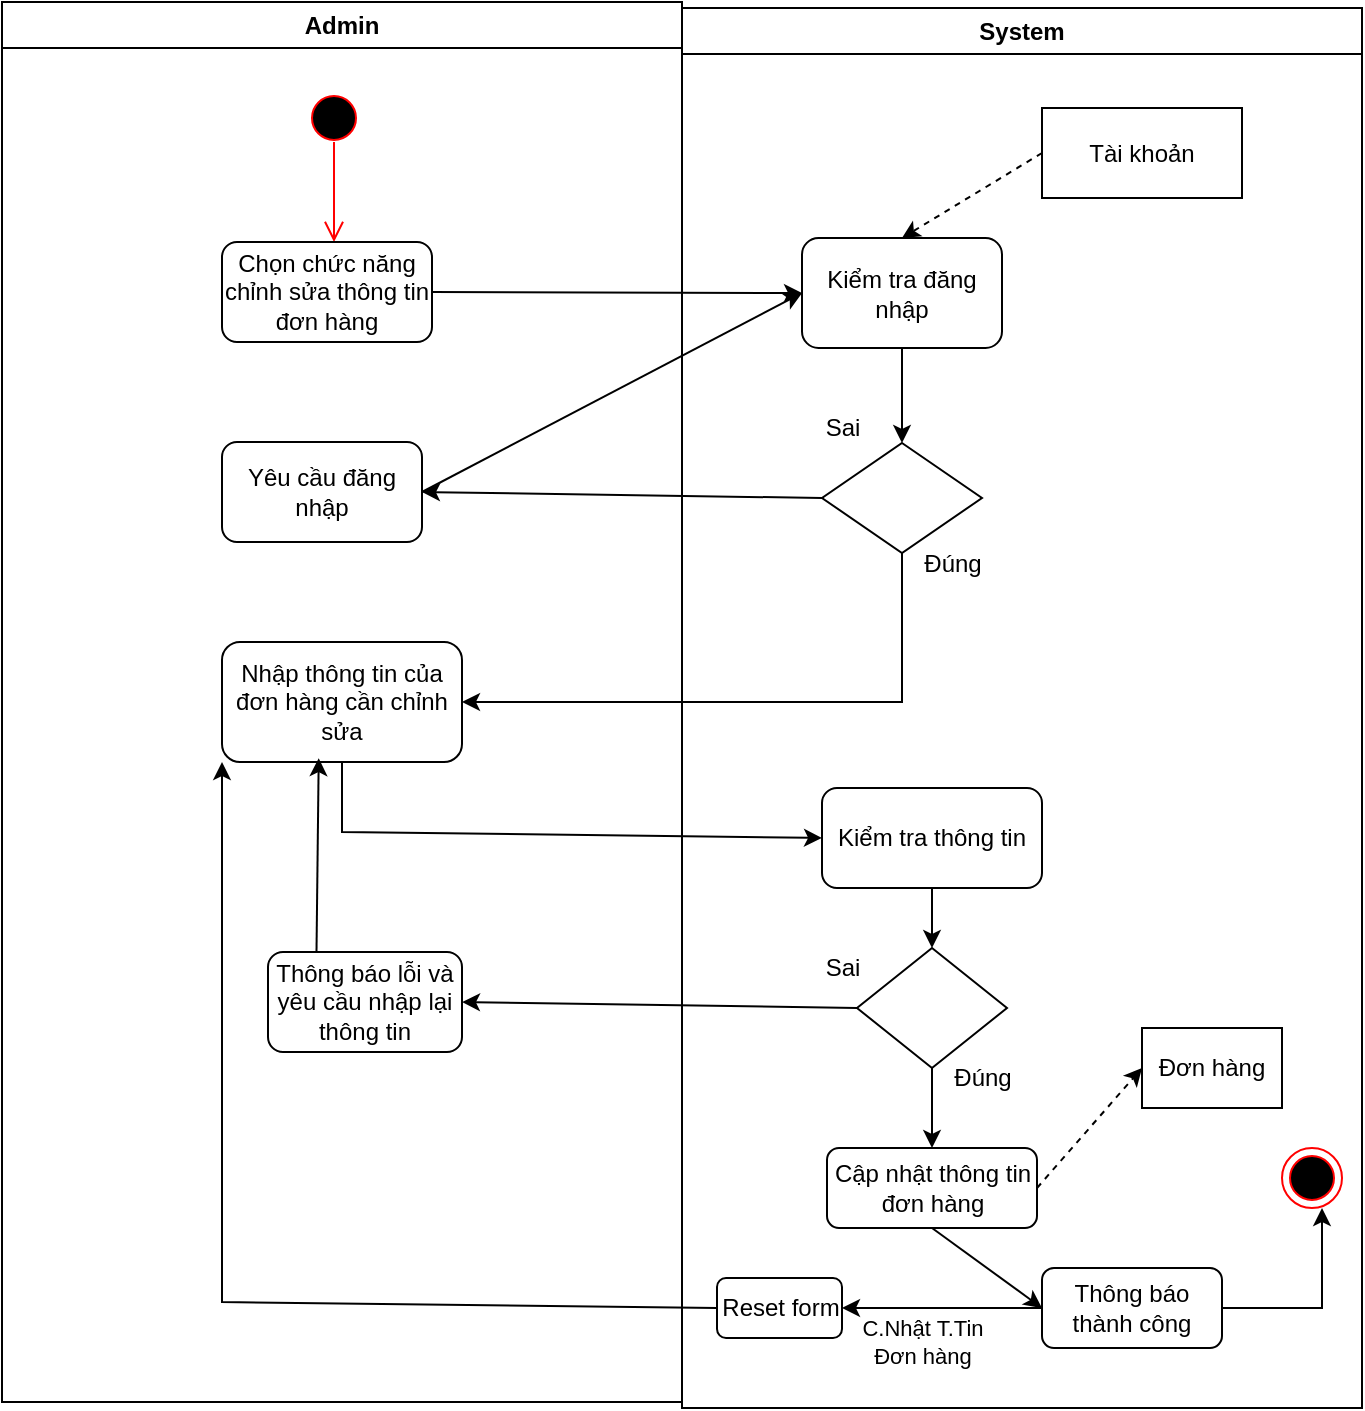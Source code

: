 <mxfile version="26.0.16">
  <diagram name="Page-1" id="e7e014a7-5840-1c2e-5031-d8a46d1fe8dd">
    <mxGraphModel dx="464" dy="229" grid="1" gridSize="10" guides="1" tooltips="1" connect="1" arrows="1" fold="1" page="1" pageScale="1" pageWidth="1169" pageHeight="826" background="none" math="0" shadow="0">
      <root>
        <mxCell id="0" />
        <mxCell id="1" parent="0" />
        <mxCell id="KLnUujt1nT2IAc9DffuR-41" value="Admin" style="swimlane;whiteSpace=wrap" parent="1" vertex="1">
          <mxGeometry x="300" y="60" width="340" height="700" as="geometry" />
        </mxCell>
        <mxCell id="G4w_2AoGDEeefwEYO9uC-1" value="" style="ellipse;html=1;shape=startState;fillColor=#000000;strokeColor=#ff0000;" vertex="1" parent="KLnUujt1nT2IAc9DffuR-41">
          <mxGeometry x="151" y="43" width="30" height="30" as="geometry" />
        </mxCell>
        <mxCell id="G4w_2AoGDEeefwEYO9uC-2" value="" style="edgeStyle=orthogonalEdgeStyle;html=1;verticalAlign=bottom;endArrow=open;endSize=8;strokeColor=#ff0000;rounded=0;" edge="1" parent="KLnUujt1nT2IAc9DffuR-41">
          <mxGeometry relative="1" as="geometry">
            <mxPoint x="166" y="120" as="targetPoint" />
            <mxPoint x="166" y="70" as="sourcePoint" />
          </mxGeometry>
        </mxCell>
        <mxCell id="G4w_2AoGDEeefwEYO9uC-3" value="Chọn chức năng chỉnh sửa thông tin đơn hàng" style="rounded=1;whiteSpace=wrap;html=1;" vertex="1" parent="KLnUujt1nT2IAc9DffuR-41">
          <mxGeometry x="110" y="120" width="105" height="50" as="geometry" />
        </mxCell>
        <mxCell id="G4w_2AoGDEeefwEYO9uC-9" value="Yêu cầu đăng nhập" style="rounded=1;whiteSpace=wrap;html=1;" vertex="1" parent="KLnUujt1nT2IAc9DffuR-41">
          <mxGeometry x="110" y="220" width="100" height="50" as="geometry" />
        </mxCell>
        <mxCell id="G4w_2AoGDEeefwEYO9uC-16" value="Nhập thông tin của đơn hàng cần chỉnh sửa" style="rounded=1;whiteSpace=wrap;html=1;" vertex="1" parent="KLnUujt1nT2IAc9DffuR-41">
          <mxGeometry x="110" y="320" width="120" height="60" as="geometry" />
        </mxCell>
        <mxCell id="G4w_2AoGDEeefwEYO9uC-22" value="Thông báo lỗi và yêu cầu nhập lại thông tin" style="rounded=1;whiteSpace=wrap;html=1;" vertex="1" parent="KLnUujt1nT2IAc9DffuR-41">
          <mxGeometry x="133" y="475" width="97" height="50" as="geometry" />
        </mxCell>
        <mxCell id="G4w_2AoGDEeefwEYO9uC-24" value="" style="endArrow=classic;html=1;rounded=0;entryX=0.403;entryY=0.968;entryDx=0;entryDy=0;exitX=0.25;exitY=0;exitDx=0;exitDy=0;entryPerimeter=0;" edge="1" parent="KLnUujt1nT2IAc9DffuR-41" source="G4w_2AoGDEeefwEYO9uC-22" target="G4w_2AoGDEeefwEYO9uC-16">
          <mxGeometry width="50" height="50" relative="1" as="geometry">
            <mxPoint x="30" y="490" as="sourcePoint" />
            <mxPoint x="80" y="440" as="targetPoint" />
          </mxGeometry>
        </mxCell>
        <mxCell id="KLnUujt1nT2IAc9DffuR-43" value="System" style="swimlane;whiteSpace=wrap" parent="1" vertex="1">
          <mxGeometry x="640" y="63" width="340" height="700" as="geometry" />
        </mxCell>
        <mxCell id="G4w_2AoGDEeefwEYO9uC-5" value="Kiểm tra đăng nhập" style="rounded=1;whiteSpace=wrap;html=1;" vertex="1" parent="KLnUujt1nT2IAc9DffuR-43">
          <mxGeometry x="60" y="115" width="100" height="55" as="geometry" />
        </mxCell>
        <mxCell id="G4w_2AoGDEeefwEYO9uC-6" value="Tài khoản" style="rounded=0;whiteSpace=wrap;html=1;" vertex="1" parent="KLnUujt1nT2IAc9DffuR-43">
          <mxGeometry x="180" y="50" width="100" height="45" as="geometry" />
        </mxCell>
        <mxCell id="G4w_2AoGDEeefwEYO9uC-8" value="" style="html=1;labelBackgroundColor=#ffffff;startArrow=none;startFill=0;startSize=6;endArrow=classic;endFill=1;endSize=6;jettySize=auto;orthogonalLoop=1;strokeWidth=1;dashed=1;fontSize=14;rounded=0;entryX=0.5;entryY=0;entryDx=0;entryDy=0;exitX=0;exitY=0.5;exitDx=0;exitDy=0;" edge="1" parent="KLnUujt1nT2IAc9DffuR-43" source="G4w_2AoGDEeefwEYO9uC-6" target="G4w_2AoGDEeefwEYO9uC-5">
          <mxGeometry width="60" height="60" relative="1" as="geometry">
            <mxPoint x="20" y="110" as="sourcePoint" />
            <mxPoint x="80" y="50" as="targetPoint" />
          </mxGeometry>
        </mxCell>
        <mxCell id="G4w_2AoGDEeefwEYO9uC-11" value="" style="rhombus;whiteSpace=wrap;html=1;" vertex="1" parent="KLnUujt1nT2IAc9DffuR-43">
          <mxGeometry x="70" y="217.5" width="80" height="55" as="geometry" />
        </mxCell>
        <mxCell id="G4w_2AoGDEeefwEYO9uC-12" value="" style="endArrow=classic;html=1;rounded=0;entryX=0.5;entryY=0;entryDx=0;entryDy=0;exitX=0.5;exitY=1;exitDx=0;exitDy=0;" edge="1" parent="KLnUujt1nT2IAc9DffuR-43" source="G4w_2AoGDEeefwEYO9uC-5" target="G4w_2AoGDEeefwEYO9uC-11">
          <mxGeometry width="50" height="50" relative="1" as="geometry">
            <mxPoint x="180" y="230" as="sourcePoint" />
            <mxPoint x="230" y="180" as="targetPoint" />
          </mxGeometry>
        </mxCell>
        <mxCell id="G4w_2AoGDEeefwEYO9uC-18" value="Kiểm tra thông tin" style="rounded=1;whiteSpace=wrap;html=1;" vertex="1" parent="KLnUujt1nT2IAc9DffuR-43">
          <mxGeometry x="70" y="390" width="110" height="50" as="geometry" />
        </mxCell>
        <mxCell id="G4w_2AoGDEeefwEYO9uC-19" value="" style="rhombus;whiteSpace=wrap;html=1;" vertex="1" parent="KLnUujt1nT2IAc9DffuR-43">
          <mxGeometry x="87.5" y="470" width="75" height="60" as="geometry" />
        </mxCell>
        <mxCell id="G4w_2AoGDEeefwEYO9uC-20" value="" style="endArrow=classic;html=1;rounded=0;entryX=0.5;entryY=0;entryDx=0;entryDy=0;exitX=0.5;exitY=1;exitDx=0;exitDy=0;" edge="1" parent="KLnUujt1nT2IAc9DffuR-43" source="G4w_2AoGDEeefwEYO9uC-18" target="G4w_2AoGDEeefwEYO9uC-19">
          <mxGeometry width="50" height="50" relative="1" as="geometry">
            <mxPoint x="110" y="610" as="sourcePoint" />
            <mxPoint x="160" y="560" as="targetPoint" />
          </mxGeometry>
        </mxCell>
        <mxCell id="G4w_2AoGDEeefwEYO9uC-27" value="Đúng" style="text;html=1;align=center;verticalAlign=middle;resizable=0;points=[];autosize=1;strokeColor=none;fillColor=none;" vertex="1" parent="KLnUujt1nT2IAc9DffuR-43">
          <mxGeometry x="110" y="263" width="50" height="30" as="geometry" />
        </mxCell>
        <mxCell id="G4w_2AoGDEeefwEYO9uC-30" value="Đúng" style="text;html=1;align=center;verticalAlign=middle;resizable=0;points=[];autosize=1;strokeColor=none;fillColor=none;" vertex="1" parent="KLnUujt1nT2IAc9DffuR-43">
          <mxGeometry x="125" y="520" width="50" height="30" as="geometry" />
        </mxCell>
        <mxCell id="G4w_2AoGDEeefwEYO9uC-31" value="Cập nhật thông tin đơn hàng" style="rounded=1;whiteSpace=wrap;html=1;" vertex="1" parent="KLnUujt1nT2IAc9DffuR-43">
          <mxGeometry x="72.5" y="570" width="105" height="40" as="geometry" />
        </mxCell>
        <mxCell id="G4w_2AoGDEeefwEYO9uC-26" value="" style="endArrow=classic;html=1;rounded=0;exitX=0.5;exitY=1;exitDx=0;exitDy=0;entryX=0.5;entryY=0;entryDx=0;entryDy=0;" edge="1" parent="KLnUujt1nT2IAc9DffuR-43" source="G4w_2AoGDEeefwEYO9uC-19" target="G4w_2AoGDEeefwEYO9uC-31">
          <mxGeometry width="50" height="50" relative="1" as="geometry">
            <mxPoint x="-210" y="630" as="sourcePoint" />
            <mxPoint x="125" y="570" as="targetPoint" />
          </mxGeometry>
        </mxCell>
        <mxCell id="G4w_2AoGDEeefwEYO9uC-32" value="Đơn hàng" style="rounded=0;whiteSpace=wrap;html=1;" vertex="1" parent="KLnUujt1nT2IAc9DffuR-43">
          <mxGeometry x="230" y="510" width="70" height="40" as="geometry" />
        </mxCell>
        <mxCell id="G4w_2AoGDEeefwEYO9uC-33" value="" style="html=1;labelBackgroundColor=#ffffff;startArrow=none;startFill=0;startSize=6;endArrow=classic;endFill=1;endSize=6;jettySize=auto;orthogonalLoop=1;strokeWidth=1;dashed=1;fontSize=14;rounded=0;entryX=0;entryY=0.5;entryDx=0;entryDy=0;exitX=1;exitY=0.5;exitDx=0;exitDy=0;" edge="1" parent="KLnUujt1nT2IAc9DffuR-43" source="G4w_2AoGDEeefwEYO9uC-31" target="G4w_2AoGDEeefwEYO9uC-32">
          <mxGeometry width="60" height="60" relative="1" as="geometry">
            <mxPoint x="280" y="420" as="sourcePoint" />
            <mxPoint x="210" y="462" as="targetPoint" />
          </mxGeometry>
        </mxCell>
        <mxCell id="G4w_2AoGDEeefwEYO9uC-34" value="Thông báo thành công" style="rounded=1;whiteSpace=wrap;html=1;" vertex="1" parent="KLnUujt1nT2IAc9DffuR-43">
          <mxGeometry x="180" y="630" width="90" height="40" as="geometry" />
        </mxCell>
        <mxCell id="G4w_2AoGDEeefwEYO9uC-35" value="" style="endArrow=classic;html=1;rounded=0;exitX=1;exitY=0.5;exitDx=0;exitDy=0;" edge="1" parent="KLnUujt1nT2IAc9DffuR-43" source="G4w_2AoGDEeefwEYO9uC-34">
          <mxGeometry width="50" height="50" relative="1" as="geometry">
            <mxPoint x="280" y="660" as="sourcePoint" />
            <mxPoint x="320" y="600" as="targetPoint" />
            <Array as="points">
              <mxPoint x="320" y="650" />
            </Array>
          </mxGeometry>
        </mxCell>
        <mxCell id="G4w_2AoGDEeefwEYO9uC-36" value="" style="ellipse;html=1;shape=endState;fillColor=#000000;strokeColor=#ff0000;" vertex="1" parent="KLnUujt1nT2IAc9DffuR-43">
          <mxGeometry x="300" y="570" width="30" height="30" as="geometry" />
        </mxCell>
        <mxCell id="G4w_2AoGDEeefwEYO9uC-37" value="" style="endArrow=classic;html=1;rounded=0;entryX=0;entryY=0.5;entryDx=0;entryDy=0;exitX=0.5;exitY=1;exitDx=0;exitDy=0;" edge="1" parent="KLnUujt1nT2IAc9DffuR-43" source="G4w_2AoGDEeefwEYO9uC-31" target="G4w_2AoGDEeefwEYO9uC-34">
          <mxGeometry width="50" height="50" relative="1" as="geometry">
            <mxPoint x="80" y="700" as="sourcePoint" />
            <mxPoint x="130" y="650" as="targetPoint" />
          </mxGeometry>
        </mxCell>
        <mxCell id="G4w_2AoGDEeefwEYO9uC-39" value="Reset form" style="rounded=1;whiteSpace=wrap;html=1;" vertex="1" parent="KLnUujt1nT2IAc9DffuR-43">
          <mxGeometry x="17.5" y="635" width="62.5" height="30" as="geometry" />
        </mxCell>
        <mxCell id="G4w_2AoGDEeefwEYO9uC-38" value="C.Nhật T.Tin&lt;div&gt;Đơn hàng&lt;/div&gt;" style="endArrow=classic;html=1;rounded=0;exitX=0;exitY=0.5;exitDx=0;exitDy=0;entryX=1;entryY=0.5;entryDx=0;entryDy=0;" edge="1" parent="KLnUujt1nT2IAc9DffuR-43" source="G4w_2AoGDEeefwEYO9uC-34" target="G4w_2AoGDEeefwEYO9uC-39">
          <mxGeometry x="0.2" y="17" width="50" height="50" relative="1" as="geometry">
            <mxPoint x="-140" y="660" as="sourcePoint" />
            <mxPoint x="100" y="650" as="targetPoint" />
            <mxPoint as="offset" />
          </mxGeometry>
        </mxCell>
        <mxCell id="G4w_2AoGDEeefwEYO9uC-4" value="" style="endArrow=classic;html=1;rounded=0;exitX=1;exitY=0.5;exitDx=0;exitDy=0;entryX=0;entryY=0.5;entryDx=0;entryDy=0;" edge="1" parent="1" source="G4w_2AoGDEeefwEYO9uC-3" target="G4w_2AoGDEeefwEYO9uC-5">
          <mxGeometry width="50" height="50" relative="1" as="geometry">
            <mxPoint x="520" y="240" as="sourcePoint" />
            <mxPoint x="680" y="200" as="targetPoint" />
          </mxGeometry>
        </mxCell>
        <mxCell id="G4w_2AoGDEeefwEYO9uC-10" value="" style="endArrow=classic;html=1;rounded=0;exitX=1;exitY=0.5;exitDx=0;exitDy=0;entryX=0;entryY=0.5;entryDx=0;entryDy=0;" edge="1" parent="1" source="G4w_2AoGDEeefwEYO9uC-9" target="G4w_2AoGDEeefwEYO9uC-5">
          <mxGeometry width="50" height="50" relative="1" as="geometry">
            <mxPoint x="550" y="320" as="sourcePoint" />
            <mxPoint x="600" y="270" as="targetPoint" />
          </mxGeometry>
        </mxCell>
        <mxCell id="G4w_2AoGDEeefwEYO9uC-13" value="Sai" style="text;html=1;align=center;verticalAlign=middle;resizable=0;points=[];autosize=1;strokeColor=none;fillColor=none;" vertex="1" parent="1">
          <mxGeometry x="700" y="258" width="40" height="30" as="geometry" />
        </mxCell>
        <mxCell id="G4w_2AoGDEeefwEYO9uC-14" value="" style="endArrow=classic;html=1;rounded=0;entryX=1;entryY=0.5;entryDx=0;entryDy=0;exitX=0;exitY=0.5;exitDx=0;exitDy=0;" edge="1" parent="1" source="G4w_2AoGDEeefwEYO9uC-11" target="G4w_2AoGDEeefwEYO9uC-9">
          <mxGeometry width="50" height="50" relative="1" as="geometry">
            <mxPoint x="420" y="430" as="sourcePoint" />
            <mxPoint x="470" y="380" as="targetPoint" />
          </mxGeometry>
        </mxCell>
        <mxCell id="G4w_2AoGDEeefwEYO9uC-15" value="" style="endArrow=classic;html=1;rounded=0;exitX=0.5;exitY=1;exitDx=0;exitDy=0;entryX=1;entryY=0.5;entryDx=0;entryDy=0;" edge="1" parent="1" source="G4w_2AoGDEeefwEYO9uC-11" target="G4w_2AoGDEeefwEYO9uC-16">
          <mxGeometry width="50" height="50" relative="1" as="geometry">
            <mxPoint x="410" y="430" as="sourcePoint" />
            <mxPoint x="750" y="400" as="targetPoint" />
            <Array as="points">
              <mxPoint x="750" y="410" />
            </Array>
          </mxGeometry>
        </mxCell>
        <mxCell id="G4w_2AoGDEeefwEYO9uC-17" value="" style="endArrow=classic;html=1;rounded=0;exitX=0.5;exitY=1;exitDx=0;exitDy=0;entryX=0;entryY=0.5;entryDx=0;entryDy=0;" edge="1" parent="1" source="G4w_2AoGDEeefwEYO9uC-16" target="G4w_2AoGDEeefwEYO9uC-18">
          <mxGeometry width="50" height="50" relative="1" as="geometry">
            <mxPoint x="420" y="530" as="sourcePoint" />
            <mxPoint x="470" y="490" as="targetPoint" />
            <Array as="points">
              <mxPoint x="470" y="475" />
            </Array>
          </mxGeometry>
        </mxCell>
        <mxCell id="G4w_2AoGDEeefwEYO9uC-23" value="" style="endArrow=classic;html=1;rounded=0;entryX=1;entryY=0.5;entryDx=0;entryDy=0;exitX=0;exitY=0.5;exitDx=0;exitDy=0;" edge="1" parent="1" source="G4w_2AoGDEeefwEYO9uC-19" target="G4w_2AoGDEeefwEYO9uC-22">
          <mxGeometry width="50" height="50" relative="1" as="geometry">
            <mxPoint x="520" y="620" as="sourcePoint" />
            <mxPoint x="570" y="570" as="targetPoint" />
          </mxGeometry>
        </mxCell>
        <mxCell id="G4w_2AoGDEeefwEYO9uC-25" value="Sai" style="text;html=1;align=center;verticalAlign=middle;resizable=0;points=[];autosize=1;strokeColor=none;fillColor=none;" vertex="1" parent="1">
          <mxGeometry x="700" y="528" width="40" height="30" as="geometry" />
        </mxCell>
        <mxCell id="G4w_2AoGDEeefwEYO9uC-40" value="" style="endArrow=classic;html=1;rounded=0;exitX=0;exitY=0.5;exitDx=0;exitDy=0;entryX=0;entryY=1;entryDx=0;entryDy=0;" edge="1" parent="1" source="G4w_2AoGDEeefwEYO9uC-39" target="G4w_2AoGDEeefwEYO9uC-16">
          <mxGeometry width="50" height="50" relative="1" as="geometry">
            <mxPoint x="470" y="720" as="sourcePoint" />
            <mxPoint x="520" y="670" as="targetPoint" />
            <Array as="points">
              <mxPoint x="410" y="710" />
            </Array>
          </mxGeometry>
        </mxCell>
      </root>
    </mxGraphModel>
  </diagram>
</mxfile>
